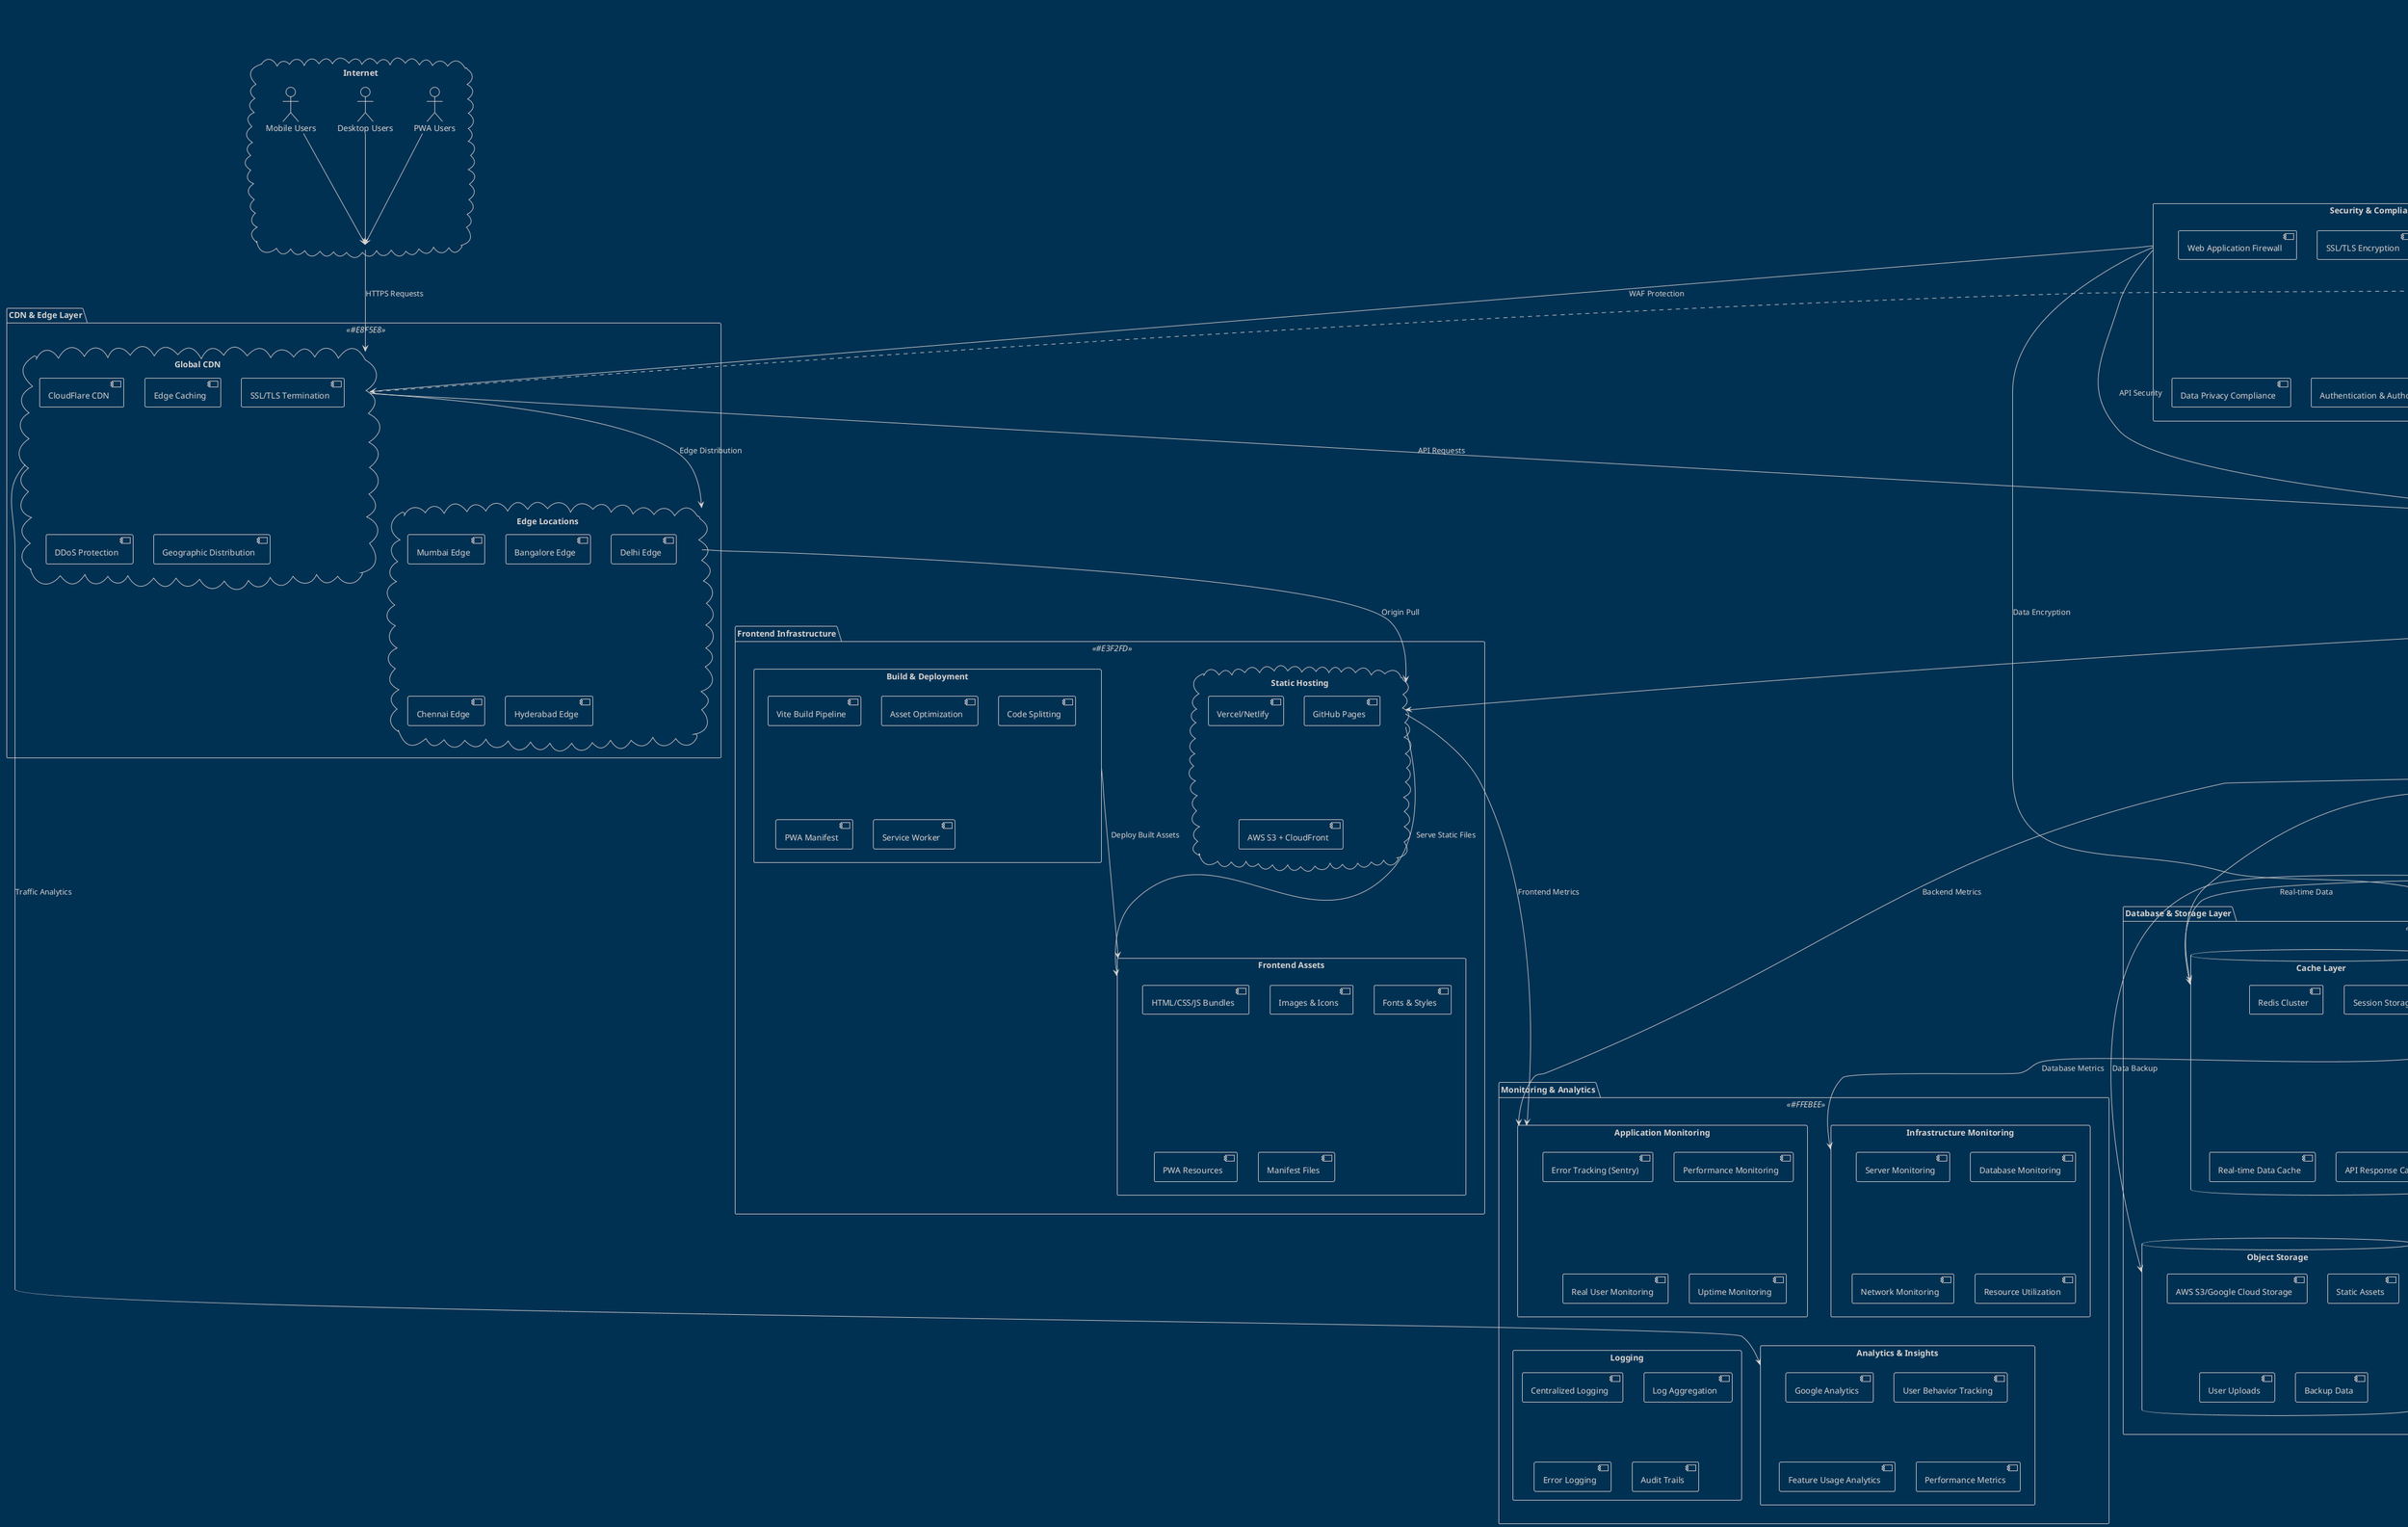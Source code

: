 @startuml Deployment Architecture - Where Is My Bus
!theme blueprint
title Deployment Architecture - Where Is My Bus Application

' Define cloud and infrastructure colors
!define CDN_COLOR #E8F5E8
!define FRONTEND_COLOR #E3F2FD
!define BACKEND_COLOR #FFF3E0
!define DATABASE_COLOR #F3E5F5
!define MONITORING_COLOR #FFEBEE

' User Access Layer
cloud "Internet" as INTERNET {
  actor "Mobile Users" as MOBILE_USERS
  actor "Desktop Users" as DESKTOP_USERS
  actor "PWA Users" as PWA_USERS
}

' CDN & Edge Layer
package "CDN & Edge Layer" <<CDN_COLOR>> {
  cloud "Global CDN" as CDN {
    [CloudFlare CDN]
    [Edge Caching]
    [SSL/TLS Termination]
    [DDoS Protection]
    [Geographic Distribution]
  }
  
  cloud "Edge Locations" as EDGE {
    [Mumbai Edge]
    [Bangalore Edge]
    [Delhi Edge]
    [Chennai Edge]
    [Hyderabad Edge]
  }
}

' Frontend Infrastructure
package "Frontend Infrastructure" <<FRONTEND_COLOR>> {
  cloud "Static Hosting" as STATIC_HOST {
    [Vercel/Netlify]
    [GitHub Pages]
    [AWS S3 + CloudFront]
  }
  
  rectangle "Build & Deployment" as BUILD_DEPLOY {
    [Vite Build Pipeline]
    [Asset Optimization]
    [Code Splitting]
    [PWA Manifest]
    [Service Worker]
  }
  
  rectangle "Frontend Assets" as FRONTEND_ASSETS {
    [HTML/CSS/JS Bundles]
    [Images & Icons]
    [Fonts & Styles]
    [PWA Resources]
    [Manifest Files]
  }
}

' Backend Infrastructure
package "Backend Infrastructure" <<BACKEND_COLOR>> {
  cloud "API Gateway" as API_GATEWAY {
    [Load Balancer]
    [Rate Limiting]
    [Authentication]
    [Request Routing]
    [API Versioning]
  }
  
  rectangle "Microservices" as MICROSERVICES {
    [Bus Data Service]
    [Real-time Service]
    [AI/ML Service]
    [User Management Service]
    [Notification Service]
  }
  
  rectangle "WebSocket Infrastructure" as WEBSOCKET {
    [Socket.io Cluster]
    [Connection Pool]
    [Message Queue]
    [Event Broadcasting]
  }
  
  rectangle "External API Integration" as EXTERNAL_APIS {
    [BMTC API Proxy]
    [KSRTC API Proxy]
    [APSRTC API Proxy]
    [OpenAI API Proxy]
    [Maps API Proxy]
  }
}

' Database & Storage Layer
package "Database & Storage Layer" <<DATABASE_COLOR>> {
  database "Primary Database" as PRIMARY_DB {
    [PostgreSQL Cluster]
    [User Data]
    [Route Information]
    [Historical Data]
  }
  
  database "Cache Layer" as CACHE_LAYER {
    [Redis Cluster]
    [Session Storage]
    [Real-time Data Cache]
    [API Response Cache]
  }
  
  database "Object Storage" as OBJECT_STORAGE {
    [AWS S3/Google Cloud Storage]
    [Static Assets]
    [User Uploads]
    [Backup Data]
  }
  
  database "Search Engine" as SEARCH_ENGINE {
    [Elasticsearch]
    [Route Search Index]
    [Stop Information Index]
    [User Search History]
  }
}

' Monitoring & Analytics
package "Monitoring & Analytics" <<MONITORING_COLOR>> {
  rectangle "Application Monitoring" as APP_MONITORING {
    [Error Tracking (Sentry)]
    [Performance Monitoring]
    [Real User Monitoring]
    [Uptime Monitoring]
  }
  
  rectangle "Infrastructure Monitoring" as INFRA_MONITORING {
    [Server Monitoring]
    [Database Monitoring]
    [Network Monitoring]
    [Resource Utilization]
  }
  
  rectangle "Analytics & Insights" as ANALYTICS {
    [Google Analytics]
    [User Behavior Tracking]
    [Feature Usage Analytics]
    [Performance Metrics]
  }
  
  rectangle "Logging" as LOGGING {
    [Centralized Logging]
    [Log Aggregation]
    [Error Logging]
    [Audit Trails]
  }
}

' Security Layer
rectangle "Security & Compliance" as SECURITY {
  [Web Application Firewall]
  [SSL/TLS Encryption]
  [API Security]
  [Data Privacy Compliance]
  [Authentication & Authorization]
  [Vulnerability Scanning]
}

' Deployment Pipeline
rectangle "CI/CD Pipeline" as CICD {
  rectangle "Source Control" as SOURCE {
    [GitHub Repository]
    [Branch Protection]
    [Code Review Process]
  }
  
  rectangle "Build Pipeline" as BUILD_PIPELINE {
    [GitHub Actions]
    [Automated Testing]
    [Code Quality Checks]
    [Security Scanning]
  }
  
  rectangle "Deployment Stages" as DEPLOY_STAGES {
    [Development Environment]
    [Staging Environment]
    [Production Environment]
    [Rollback Capability]
  }
}

' Environment Configuration
rectangle "Environment Management" as ENV_MANAGEMENT {
  rectangle "Development" as DEV_ENV {
    [Local Development]
    [Mock APIs]
    [Hot Reload]
    [Debug Tools]
  }
  
  rectangle "Staging" as STAGING_ENV {
    [Pre-production Testing]
    [Integration Testing]
    [Performance Testing]
    [User Acceptance Testing]
  }
  
  rectangle "Production" as PROD_ENV {
    [High Availability]
    [Auto Scaling]
    [Load Balancing]
    [Disaster Recovery]
  }
}

' Connection flows
MOBILE_USERS --> INTERNET
DESKTOP_USERS --> INTERNET
PWA_USERS --> INTERNET

INTERNET --> CDN : "HTTPS Requests"
CDN --> EDGE : "Edge Distribution"
EDGE --> STATIC_HOST : "Origin Pull"

STATIC_HOST --> FRONTEND_ASSETS : "Serve Static Files"
BUILD_DEPLOY --> FRONTEND_ASSETS : "Deploy Built Assets"

CDN --> API_GATEWAY : "API Requests"
API_GATEWAY --> MICROSERVICES : "Route Requests"
API_GATEWAY --> WEBSOCKET : "WebSocket Connections"

MICROSERVICES --> EXTERNAL_APIS : "External API Calls"
MICROSERVICES --> PRIMARY_DB : "Data Operations"
MICROSERVICES --> CACHE_LAYER : "Cache Operations"
MICROSERVICES --> SEARCH_ENGINE : "Search Queries"

WEBSOCKET --> CACHE_LAYER : "Real-time Data"
EXTERNAL_APIS --> OBJECT_STORAGE : "Data Backup"

' Monitoring connections
STATIC_HOST --> APP_MONITORING : "Frontend Metrics"
MICROSERVICES --> APP_MONITORING : "Backend Metrics"
PRIMARY_DB --> INFRA_MONITORING : "Database Metrics"
CDN --> ANALYTICS : "Traffic Analytics"

' CI/CD connections
SOURCE --> BUILD_PIPELINE : "Code Push"
BUILD_PIPELINE --> DEPLOY_STAGES : "Automated Deployment"
DEPLOY_STAGES --> STATIC_HOST : "Frontend Deployment"
DEPLOY_STAGES --> MICROSERVICES : "Backend Deployment"

' Environment connections
DEV_ENV --> STAGING_ENV : "Promotion"
STAGING_ENV --> PROD_ENV : "Release"

' Security integration
SECURITY --> CDN : "WAF Protection"
SECURITY --> API_GATEWAY : "API Security"
SECURITY --> PRIMARY_DB : "Data Encryption"

' Scalability and Performance Notes
note right of CDN
  Global Performance:
  • 99.9% uptime SLA
  • Sub-100ms response time
  • Automatic scaling
  • Global edge locations
  • Bandwidth optimization
end note

note right of MICROSERVICES
  Service Architecture:
  • Containerized deployment
  • Horizontal auto-scaling
  • Health check monitoring
  • Circuit breaker pattern
  • Graceful degradation
end note

note right of PRIMARY_DB
  Database Strategy:
  • Master-slave replication
  • Automated backups
  • Point-in-time recovery
  • Connection pooling
  • Query optimization
end note

note right of WEBSOCKET
  Real-time Infrastructure:
  • Sticky session support
  • Horizontal scaling
  • Connection failover
  • Message persistence
  • Event sourcing
end note

' Deployment Strategy Note
note bottom
  Deployment Strategy:
  • Blue-Green Deployment for zero downtime
  • Canary releases for gradual rollout
  • Feature flags for controlled feature release
  • Automated rollback on failure detection
  • Infrastructure as Code (IaC) using Terraform
  • Container orchestration with Kubernetes
  • Multi-region deployment for disaster recovery
end note

@enduml
